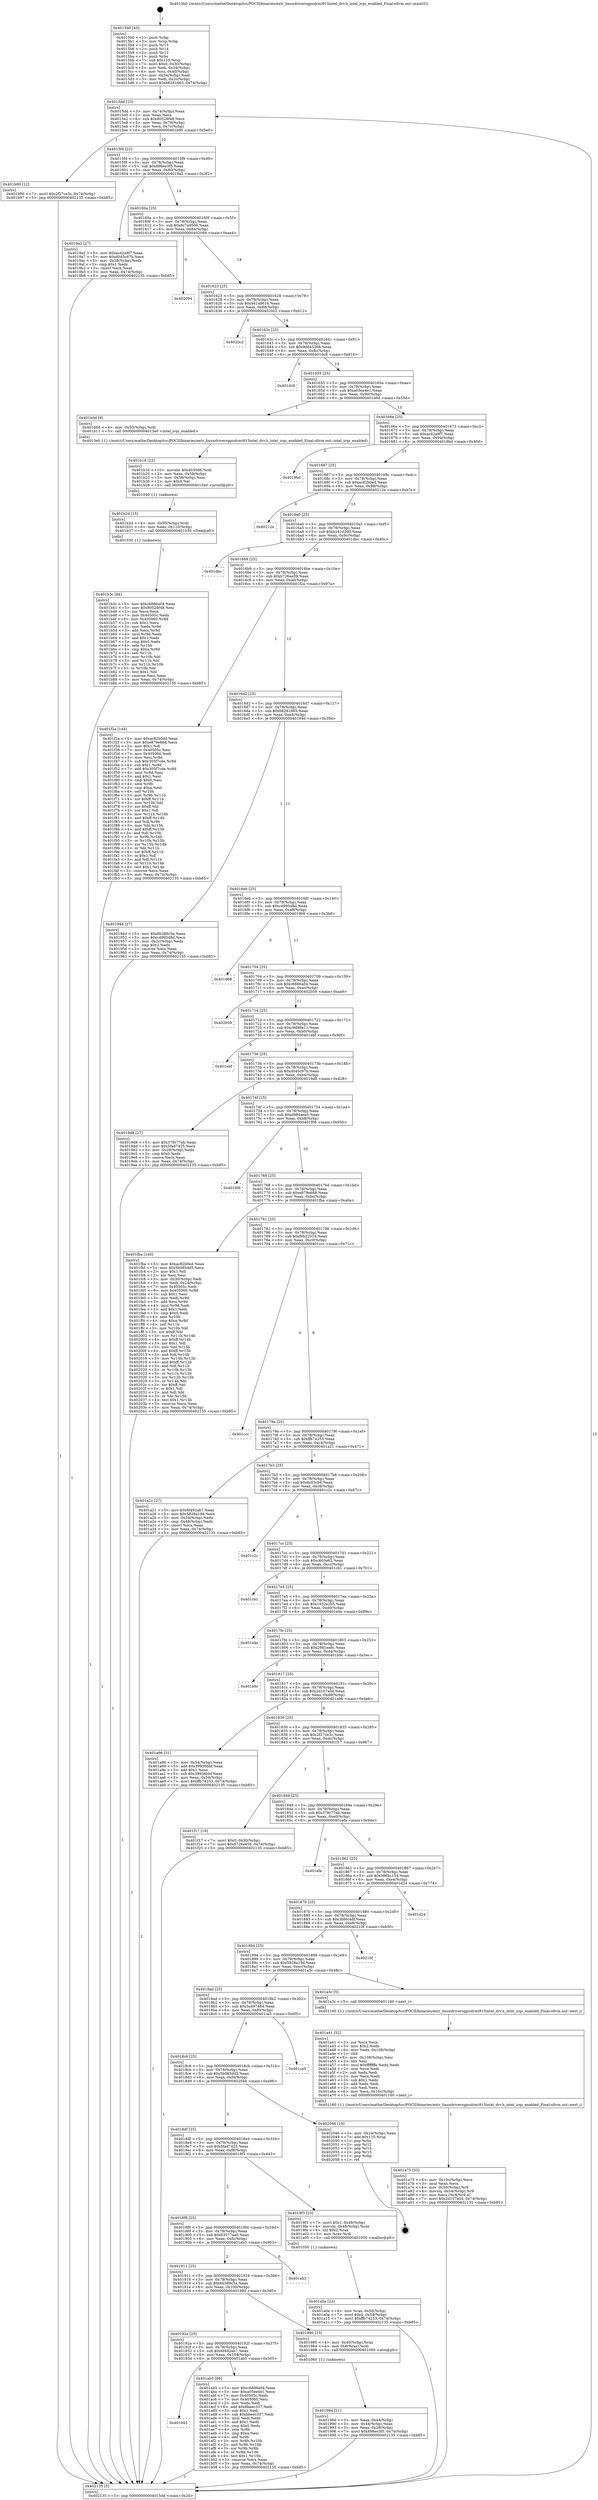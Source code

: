 digraph "0x4015b0" {
  label = "0x4015b0 (/mnt/c/Users/mathe/Desktop/tcc/POCII/binaries/extr_linuxdriversgpudrmi915intel_drv.h_intel_irqs_enabled_Final-ollvm.out::main(0))"
  labelloc = "t"
  node[shape=record]

  Entry [label="",width=0.3,height=0.3,shape=circle,fillcolor=black,style=filled]
  "0x4015dd" [label="{
     0x4015dd [23]\l
     | [instrs]\l
     &nbsp;&nbsp;0x4015dd \<+3\>: mov -0x74(%rbp),%eax\l
     &nbsp;&nbsp;0x4015e0 \<+2\>: mov %eax,%ecx\l
     &nbsp;&nbsp;0x4015e2 \<+6\>: sub $0x80528f48,%ecx\l
     &nbsp;&nbsp;0x4015e8 \<+3\>: mov %eax,-0x78(%rbp)\l
     &nbsp;&nbsp;0x4015eb \<+3\>: mov %ecx,-0x7c(%rbp)\l
     &nbsp;&nbsp;0x4015ee \<+6\>: je 0000000000401b90 \<main+0x5e0\>\l
  }"]
  "0x401b90" [label="{
     0x401b90 [12]\l
     | [instrs]\l
     &nbsp;&nbsp;0x401b90 \<+7\>: movl $0x2f27ce3c,-0x74(%rbp)\l
     &nbsp;&nbsp;0x401b97 \<+5\>: jmp 0000000000402135 \<main+0xb85\>\l
  }"]
  "0x4015f4" [label="{
     0x4015f4 [22]\l
     | [instrs]\l
     &nbsp;&nbsp;0x4015f4 \<+5\>: jmp 00000000004015f9 \<main+0x49\>\l
     &nbsp;&nbsp;0x4015f9 \<+3\>: mov -0x78(%rbp),%eax\l
     &nbsp;&nbsp;0x4015fc \<+5\>: sub $0x898ee3f5,%eax\l
     &nbsp;&nbsp;0x401601 \<+3\>: mov %eax,-0x80(%rbp)\l
     &nbsp;&nbsp;0x401604 \<+6\>: je 00000000004019a2 \<main+0x3f2\>\l
  }"]
  Exit [label="",width=0.3,height=0.3,shape=circle,fillcolor=black,style=filled,peripheries=2]
  "0x4019a2" [label="{
     0x4019a2 [27]\l
     | [instrs]\l
     &nbsp;&nbsp;0x4019a2 \<+5\>: mov $0xac42a9f7,%eax\l
     &nbsp;&nbsp;0x4019a7 \<+5\>: mov $0xd045c97b,%ecx\l
     &nbsp;&nbsp;0x4019ac \<+3\>: mov -0x28(%rbp),%edx\l
     &nbsp;&nbsp;0x4019af \<+3\>: cmp $0x1,%edx\l
     &nbsp;&nbsp;0x4019b2 \<+3\>: cmovl %ecx,%eax\l
     &nbsp;&nbsp;0x4019b5 \<+3\>: mov %eax,-0x74(%rbp)\l
     &nbsp;&nbsp;0x4019b8 \<+5\>: jmp 0000000000402135 \<main+0xb85\>\l
  }"]
  "0x40160a" [label="{
     0x40160a [25]\l
     | [instrs]\l
     &nbsp;&nbsp;0x40160a \<+5\>: jmp 000000000040160f \<main+0x5f\>\l
     &nbsp;&nbsp;0x40160f \<+3\>: mov -0x78(%rbp),%eax\l
     &nbsp;&nbsp;0x401612 \<+5\>: sub $0x8c7a9506,%eax\l
     &nbsp;&nbsp;0x401617 \<+6\>: mov %eax,-0x84(%rbp)\l
     &nbsp;&nbsp;0x40161d \<+6\>: je 0000000000402094 \<main+0xae4\>\l
  }"]
  "0x401b3c" [label="{
     0x401b3c [84]\l
     | [instrs]\l
     &nbsp;&nbsp;0x401b3c \<+5\>: mov $0xc6886a04,%eax\l
     &nbsp;&nbsp;0x401b41 \<+5\>: mov $0x80528f48,%esi\l
     &nbsp;&nbsp;0x401b46 \<+2\>: xor %ecx,%ecx\l
     &nbsp;&nbsp;0x401b48 \<+7\>: mov 0x40505c,%edx\l
     &nbsp;&nbsp;0x401b4f \<+8\>: mov 0x405060,%r8d\l
     &nbsp;&nbsp;0x401b57 \<+3\>: sub $0x1,%ecx\l
     &nbsp;&nbsp;0x401b5a \<+3\>: mov %edx,%r9d\l
     &nbsp;&nbsp;0x401b5d \<+3\>: add %ecx,%r9d\l
     &nbsp;&nbsp;0x401b60 \<+4\>: imul %r9d,%edx\l
     &nbsp;&nbsp;0x401b64 \<+3\>: and $0x1,%edx\l
     &nbsp;&nbsp;0x401b67 \<+3\>: cmp $0x0,%edx\l
     &nbsp;&nbsp;0x401b6a \<+4\>: sete %r10b\l
     &nbsp;&nbsp;0x401b6e \<+4\>: cmp $0xa,%r8d\l
     &nbsp;&nbsp;0x401b72 \<+4\>: setl %r11b\l
     &nbsp;&nbsp;0x401b76 \<+3\>: mov %r10b,%bl\l
     &nbsp;&nbsp;0x401b79 \<+3\>: and %r11b,%bl\l
     &nbsp;&nbsp;0x401b7c \<+3\>: xor %r11b,%r10b\l
     &nbsp;&nbsp;0x401b7f \<+3\>: or %r10b,%bl\l
     &nbsp;&nbsp;0x401b82 \<+3\>: test $0x1,%bl\l
     &nbsp;&nbsp;0x401b85 \<+3\>: cmovne %esi,%eax\l
     &nbsp;&nbsp;0x401b88 \<+3\>: mov %eax,-0x74(%rbp)\l
     &nbsp;&nbsp;0x401b8b \<+5\>: jmp 0000000000402135 \<main+0xb85\>\l
  }"]
  "0x402094" [label="{
     0x402094\l
  }", style=dashed]
  "0x401623" [label="{
     0x401623 [25]\l
     | [instrs]\l
     &nbsp;&nbsp;0x401623 \<+5\>: jmp 0000000000401628 \<main+0x78\>\l
     &nbsp;&nbsp;0x401628 \<+3\>: mov -0x78(%rbp),%eax\l
     &nbsp;&nbsp;0x40162b \<+5\>: sub $0x941a9616,%eax\l
     &nbsp;&nbsp;0x401630 \<+6\>: mov %eax,-0x88(%rbp)\l
     &nbsp;&nbsp;0x401636 \<+6\>: je 00000000004020c2 \<main+0xb12\>\l
  }"]
  "0x401b2d" [label="{
     0x401b2d [15]\l
     | [instrs]\l
     &nbsp;&nbsp;0x401b2d \<+4\>: mov -0x50(%rbp),%rdi\l
     &nbsp;&nbsp;0x401b31 \<+6\>: mov %eax,-0x110(%rbp)\l
     &nbsp;&nbsp;0x401b37 \<+5\>: call 0000000000401030 \<free@plt\>\l
     | [calls]\l
     &nbsp;&nbsp;0x401030 \{1\} (unknown)\l
  }"]
  "0x4020c2" [label="{
     0x4020c2\l
  }", style=dashed]
  "0x40163c" [label="{
     0x40163c [25]\l
     | [instrs]\l
     &nbsp;&nbsp;0x40163c \<+5\>: jmp 0000000000401641 \<main+0x91\>\l
     &nbsp;&nbsp;0x401641 \<+3\>: mov -0x78(%rbp),%eax\l
     &nbsp;&nbsp;0x401644 \<+5\>: sub $0x9dd45368,%eax\l
     &nbsp;&nbsp;0x401649 \<+6\>: mov %eax,-0x8c(%rbp)\l
     &nbsp;&nbsp;0x40164f \<+6\>: je 0000000000401dc8 \<main+0x818\>\l
  }"]
  "0x401b16" [label="{
     0x401b16 [23]\l
     | [instrs]\l
     &nbsp;&nbsp;0x401b16 \<+10\>: movabs $0x4030d6,%rdi\l
     &nbsp;&nbsp;0x401b20 \<+3\>: mov %eax,-0x58(%rbp)\l
     &nbsp;&nbsp;0x401b23 \<+3\>: mov -0x58(%rbp),%esi\l
     &nbsp;&nbsp;0x401b26 \<+2\>: mov $0x0,%al\l
     &nbsp;&nbsp;0x401b28 \<+5\>: call 0000000000401040 \<printf@plt\>\l
     | [calls]\l
     &nbsp;&nbsp;0x401040 \{1\} (unknown)\l
  }"]
  "0x401dc8" [label="{
     0x401dc8\l
  }", style=dashed]
  "0x401655" [label="{
     0x401655 [25]\l
     | [instrs]\l
     &nbsp;&nbsp;0x401655 \<+5\>: jmp 000000000040165a \<main+0xaa\>\l
     &nbsp;&nbsp;0x40165a \<+3\>: mov -0x78(%rbp),%eax\l
     &nbsp;&nbsp;0x40165d \<+5\>: sub $0xa05ee4e1,%eax\l
     &nbsp;&nbsp;0x401662 \<+6\>: mov %eax,-0x90(%rbp)\l
     &nbsp;&nbsp;0x401668 \<+6\>: je 0000000000401b0d \<main+0x55d\>\l
  }"]
  "0x401943" [label="{
     0x401943\l
  }", style=dashed]
  "0x401b0d" [label="{
     0x401b0d [9]\l
     | [instrs]\l
     &nbsp;&nbsp;0x401b0d \<+4\>: mov -0x50(%rbp),%rdi\l
     &nbsp;&nbsp;0x401b11 \<+5\>: call 00000000004013e0 \<intel_irqs_enabled\>\l
     | [calls]\l
     &nbsp;&nbsp;0x4013e0 \{1\} (/mnt/c/Users/mathe/Desktop/tcc/POCII/binaries/extr_linuxdriversgpudrmi915intel_drv.h_intel_irqs_enabled_Final-ollvm.out::intel_irqs_enabled)\l
  }"]
  "0x40166e" [label="{
     0x40166e [25]\l
     | [instrs]\l
     &nbsp;&nbsp;0x40166e \<+5\>: jmp 0000000000401673 \<main+0xc3\>\l
     &nbsp;&nbsp;0x401673 \<+3\>: mov -0x78(%rbp),%eax\l
     &nbsp;&nbsp;0x401676 \<+5\>: sub $0xac42a9f7,%eax\l
     &nbsp;&nbsp;0x40167b \<+6\>: mov %eax,-0x94(%rbp)\l
     &nbsp;&nbsp;0x401681 \<+6\>: je 00000000004019bd \<main+0x40d\>\l
  }"]
  "0x401ab5" [label="{
     0x401ab5 [88]\l
     | [instrs]\l
     &nbsp;&nbsp;0x401ab5 \<+5\>: mov $0xc6886a04,%eax\l
     &nbsp;&nbsp;0x401aba \<+5\>: mov $0xa05ee4e1,%ecx\l
     &nbsp;&nbsp;0x401abf \<+7\>: mov 0x40505c,%edx\l
     &nbsp;&nbsp;0x401ac6 \<+7\>: mov 0x405060,%esi\l
     &nbsp;&nbsp;0x401acd \<+2\>: mov %edx,%edi\l
     &nbsp;&nbsp;0x401acf \<+6\>: add $0xbbeec337,%edi\l
     &nbsp;&nbsp;0x401ad5 \<+3\>: sub $0x1,%edi\l
     &nbsp;&nbsp;0x401ad8 \<+6\>: sub $0xbbeec337,%edi\l
     &nbsp;&nbsp;0x401ade \<+3\>: imul %edi,%edx\l
     &nbsp;&nbsp;0x401ae1 \<+3\>: and $0x1,%edx\l
     &nbsp;&nbsp;0x401ae4 \<+3\>: cmp $0x0,%edx\l
     &nbsp;&nbsp;0x401ae7 \<+4\>: sete %r8b\l
     &nbsp;&nbsp;0x401aeb \<+3\>: cmp $0xa,%esi\l
     &nbsp;&nbsp;0x401aee \<+4\>: setl %r9b\l
     &nbsp;&nbsp;0x401af2 \<+3\>: mov %r8b,%r10b\l
     &nbsp;&nbsp;0x401af5 \<+3\>: and %r9b,%r10b\l
     &nbsp;&nbsp;0x401af8 \<+3\>: xor %r9b,%r8b\l
     &nbsp;&nbsp;0x401afb \<+3\>: or %r8b,%r10b\l
     &nbsp;&nbsp;0x401afe \<+4\>: test $0x1,%r10b\l
     &nbsp;&nbsp;0x401b02 \<+3\>: cmovne %ecx,%eax\l
     &nbsp;&nbsp;0x401b05 \<+3\>: mov %eax,-0x74(%rbp)\l
     &nbsp;&nbsp;0x401b08 \<+5\>: jmp 0000000000402135 \<main+0xb85\>\l
  }"]
  "0x4019bd" [label="{
     0x4019bd\l
  }", style=dashed]
  "0x401687" [label="{
     0x401687 [25]\l
     | [instrs]\l
     &nbsp;&nbsp;0x401687 \<+5\>: jmp 000000000040168c \<main+0xdc\>\l
     &nbsp;&nbsp;0x40168c \<+3\>: mov -0x78(%rbp),%eax\l
     &nbsp;&nbsp;0x40168f \<+5\>: sub $0xac82b0ed,%eax\l
     &nbsp;&nbsp;0x401694 \<+6\>: mov %eax,-0x98(%rbp)\l
     &nbsp;&nbsp;0x40169a \<+6\>: je 000000000040212e \<main+0xb7e\>\l
  }"]
  "0x401a75" [label="{
     0x401a75 [33]\l
     | [instrs]\l
     &nbsp;&nbsp;0x401a75 \<+6\>: mov -0x10c(%rbp),%ecx\l
     &nbsp;&nbsp;0x401a7b \<+3\>: imul %eax,%ecx\l
     &nbsp;&nbsp;0x401a7e \<+4\>: mov -0x50(%rbp),%r8\l
     &nbsp;&nbsp;0x401a82 \<+4\>: movslq -0x54(%rbp),%r9\l
     &nbsp;&nbsp;0x401a86 \<+4\>: mov %ecx,(%r8,%r9,4)\l
     &nbsp;&nbsp;0x401a8a \<+7\>: movl $0x2d107a04,-0x74(%rbp)\l
     &nbsp;&nbsp;0x401a91 \<+5\>: jmp 0000000000402135 \<main+0xb85\>\l
  }"]
  "0x40212e" [label="{
     0x40212e\l
  }", style=dashed]
  "0x4016a0" [label="{
     0x4016a0 [25]\l
     | [instrs]\l
     &nbsp;&nbsp;0x4016a0 \<+5\>: jmp 00000000004016a5 \<main+0xf5\>\l
     &nbsp;&nbsp;0x4016a5 \<+3\>: mov -0x78(%rbp),%eax\l
     &nbsp;&nbsp;0x4016a8 \<+5\>: sub $0xb14102d0,%eax\l
     &nbsp;&nbsp;0x4016ad \<+6\>: mov %eax,-0x9c(%rbp)\l
     &nbsp;&nbsp;0x4016b3 \<+6\>: je 0000000000401dbc \<main+0x80c\>\l
  }"]
  "0x401a41" [label="{
     0x401a41 [52]\l
     | [instrs]\l
     &nbsp;&nbsp;0x401a41 \<+2\>: xor %ecx,%ecx\l
     &nbsp;&nbsp;0x401a43 \<+5\>: mov $0x2,%edx\l
     &nbsp;&nbsp;0x401a48 \<+6\>: mov %edx,-0x108(%rbp)\l
     &nbsp;&nbsp;0x401a4e \<+1\>: cltd\l
     &nbsp;&nbsp;0x401a4f \<+6\>: mov -0x108(%rbp),%esi\l
     &nbsp;&nbsp;0x401a55 \<+2\>: idiv %esi\l
     &nbsp;&nbsp;0x401a57 \<+6\>: imul $0xfffffffe,%edx,%edx\l
     &nbsp;&nbsp;0x401a5d \<+2\>: mov %ecx,%edi\l
     &nbsp;&nbsp;0x401a5f \<+2\>: sub %edx,%edi\l
     &nbsp;&nbsp;0x401a61 \<+2\>: mov %ecx,%edx\l
     &nbsp;&nbsp;0x401a63 \<+3\>: sub $0x1,%edx\l
     &nbsp;&nbsp;0x401a66 \<+2\>: add %edx,%edi\l
     &nbsp;&nbsp;0x401a68 \<+2\>: sub %edi,%ecx\l
     &nbsp;&nbsp;0x401a6a \<+6\>: mov %ecx,-0x10c(%rbp)\l
     &nbsp;&nbsp;0x401a70 \<+5\>: call 0000000000401160 \<next_i\>\l
     | [calls]\l
     &nbsp;&nbsp;0x401160 \{1\} (/mnt/c/Users/mathe/Desktop/tcc/POCII/binaries/extr_linuxdriversgpudrmi915intel_drv.h_intel_irqs_enabled_Final-ollvm.out::next_i)\l
  }"]
  "0x401dbc" [label="{
     0x401dbc\l
  }", style=dashed]
  "0x4016b9" [label="{
     0x4016b9 [25]\l
     | [instrs]\l
     &nbsp;&nbsp;0x4016b9 \<+5\>: jmp 00000000004016be \<main+0x10e\>\l
     &nbsp;&nbsp;0x4016be \<+3\>: mov -0x78(%rbp),%eax\l
     &nbsp;&nbsp;0x4016c1 \<+5\>: sub $0xb726ee59,%eax\l
     &nbsp;&nbsp;0x4016c6 \<+6\>: mov %eax,-0xa0(%rbp)\l
     &nbsp;&nbsp;0x4016cc \<+6\>: je 0000000000401f2a \<main+0x97a\>\l
  }"]
  "0x401a0a" [label="{
     0x401a0a [23]\l
     | [instrs]\l
     &nbsp;&nbsp;0x401a0a \<+4\>: mov %rax,-0x50(%rbp)\l
     &nbsp;&nbsp;0x401a0e \<+7\>: movl $0x0,-0x54(%rbp)\l
     &nbsp;&nbsp;0x401a15 \<+7\>: movl $0xffb74253,-0x74(%rbp)\l
     &nbsp;&nbsp;0x401a1c \<+5\>: jmp 0000000000402135 \<main+0xb85\>\l
  }"]
  "0x401f2a" [label="{
     0x401f2a [144]\l
     | [instrs]\l
     &nbsp;&nbsp;0x401f2a \<+5\>: mov $0xac82b0ed,%eax\l
     &nbsp;&nbsp;0x401f2f \<+5\>: mov $0xe879e668,%ecx\l
     &nbsp;&nbsp;0x401f34 \<+2\>: mov $0x1,%dl\l
     &nbsp;&nbsp;0x401f36 \<+7\>: mov 0x40505c,%esi\l
     &nbsp;&nbsp;0x401f3d \<+7\>: mov 0x405060,%edi\l
     &nbsp;&nbsp;0x401f44 \<+3\>: mov %esi,%r8d\l
     &nbsp;&nbsp;0x401f47 \<+7\>: sub $0x305f7cde,%r8d\l
     &nbsp;&nbsp;0x401f4e \<+4\>: sub $0x1,%r8d\l
     &nbsp;&nbsp;0x401f52 \<+7\>: add $0x305f7cde,%r8d\l
     &nbsp;&nbsp;0x401f59 \<+4\>: imul %r8d,%esi\l
     &nbsp;&nbsp;0x401f5d \<+3\>: and $0x1,%esi\l
     &nbsp;&nbsp;0x401f60 \<+3\>: cmp $0x0,%esi\l
     &nbsp;&nbsp;0x401f63 \<+4\>: sete %r9b\l
     &nbsp;&nbsp;0x401f67 \<+3\>: cmp $0xa,%edi\l
     &nbsp;&nbsp;0x401f6a \<+4\>: setl %r10b\l
     &nbsp;&nbsp;0x401f6e \<+3\>: mov %r9b,%r11b\l
     &nbsp;&nbsp;0x401f71 \<+4\>: xor $0xff,%r11b\l
     &nbsp;&nbsp;0x401f75 \<+3\>: mov %r10b,%bl\l
     &nbsp;&nbsp;0x401f78 \<+3\>: xor $0xff,%bl\l
     &nbsp;&nbsp;0x401f7b \<+3\>: xor $0x1,%dl\l
     &nbsp;&nbsp;0x401f7e \<+3\>: mov %r11b,%r14b\l
     &nbsp;&nbsp;0x401f81 \<+4\>: and $0xff,%r14b\l
     &nbsp;&nbsp;0x401f85 \<+3\>: and %dl,%r9b\l
     &nbsp;&nbsp;0x401f88 \<+3\>: mov %bl,%r15b\l
     &nbsp;&nbsp;0x401f8b \<+4\>: and $0xff,%r15b\l
     &nbsp;&nbsp;0x401f8f \<+3\>: and %dl,%r10b\l
     &nbsp;&nbsp;0x401f92 \<+3\>: or %r9b,%r14b\l
     &nbsp;&nbsp;0x401f95 \<+3\>: or %r10b,%r15b\l
     &nbsp;&nbsp;0x401f98 \<+3\>: xor %r15b,%r14b\l
     &nbsp;&nbsp;0x401f9b \<+3\>: or %bl,%r11b\l
     &nbsp;&nbsp;0x401f9e \<+4\>: xor $0xff,%r11b\l
     &nbsp;&nbsp;0x401fa2 \<+3\>: or $0x1,%dl\l
     &nbsp;&nbsp;0x401fa5 \<+3\>: and %dl,%r11b\l
     &nbsp;&nbsp;0x401fa8 \<+3\>: or %r11b,%r14b\l
     &nbsp;&nbsp;0x401fab \<+4\>: test $0x1,%r14b\l
     &nbsp;&nbsp;0x401faf \<+3\>: cmovne %ecx,%eax\l
     &nbsp;&nbsp;0x401fb2 \<+3\>: mov %eax,-0x74(%rbp)\l
     &nbsp;&nbsp;0x401fb5 \<+5\>: jmp 0000000000402135 \<main+0xb85\>\l
  }"]
  "0x4016d2" [label="{
     0x4016d2 [25]\l
     | [instrs]\l
     &nbsp;&nbsp;0x4016d2 \<+5\>: jmp 00000000004016d7 \<main+0x127\>\l
     &nbsp;&nbsp;0x4016d7 \<+3\>: mov -0x78(%rbp),%eax\l
     &nbsp;&nbsp;0x4016da \<+5\>: sub $0xb8281665,%eax\l
     &nbsp;&nbsp;0x4016df \<+6\>: mov %eax,-0xa4(%rbp)\l
     &nbsp;&nbsp;0x4016e5 \<+6\>: je 000000000040194d \<main+0x39d\>\l
  }"]
  "0x40198d" [label="{
     0x40198d [21]\l
     | [instrs]\l
     &nbsp;&nbsp;0x40198d \<+3\>: mov %eax,-0x44(%rbp)\l
     &nbsp;&nbsp;0x401990 \<+3\>: mov -0x44(%rbp),%eax\l
     &nbsp;&nbsp;0x401993 \<+3\>: mov %eax,-0x28(%rbp)\l
     &nbsp;&nbsp;0x401996 \<+7\>: movl $0x898ee3f5,-0x74(%rbp)\l
     &nbsp;&nbsp;0x40199d \<+5\>: jmp 0000000000402135 \<main+0xb85\>\l
  }"]
  "0x40194d" [label="{
     0x40194d [27]\l
     | [instrs]\l
     &nbsp;&nbsp;0x40194d \<+5\>: mov $0x6b389c5a,%eax\l
     &nbsp;&nbsp;0x401952 \<+5\>: mov $0xc4995d8d,%ecx\l
     &nbsp;&nbsp;0x401957 \<+3\>: mov -0x2c(%rbp),%edx\l
     &nbsp;&nbsp;0x40195a \<+3\>: cmp $0x2,%edx\l
     &nbsp;&nbsp;0x40195d \<+3\>: cmovne %ecx,%eax\l
     &nbsp;&nbsp;0x401960 \<+3\>: mov %eax,-0x74(%rbp)\l
     &nbsp;&nbsp;0x401963 \<+5\>: jmp 0000000000402135 \<main+0xb85\>\l
  }"]
  "0x4016eb" [label="{
     0x4016eb [25]\l
     | [instrs]\l
     &nbsp;&nbsp;0x4016eb \<+5\>: jmp 00000000004016f0 \<main+0x140\>\l
     &nbsp;&nbsp;0x4016f0 \<+3\>: mov -0x78(%rbp),%eax\l
     &nbsp;&nbsp;0x4016f3 \<+5\>: sub $0xc4995d8d,%eax\l
     &nbsp;&nbsp;0x4016f8 \<+6\>: mov %eax,-0xa8(%rbp)\l
     &nbsp;&nbsp;0x4016fe \<+6\>: je 0000000000401968 \<main+0x3b8\>\l
  }"]
  "0x402135" [label="{
     0x402135 [5]\l
     | [instrs]\l
     &nbsp;&nbsp;0x402135 \<+5\>: jmp 00000000004015dd \<main+0x2d\>\l
  }"]
  "0x4015b0" [label="{
     0x4015b0 [45]\l
     | [instrs]\l
     &nbsp;&nbsp;0x4015b0 \<+1\>: push %rbp\l
     &nbsp;&nbsp;0x4015b1 \<+3\>: mov %rsp,%rbp\l
     &nbsp;&nbsp;0x4015b4 \<+2\>: push %r15\l
     &nbsp;&nbsp;0x4015b6 \<+2\>: push %r14\l
     &nbsp;&nbsp;0x4015b8 \<+2\>: push %r12\l
     &nbsp;&nbsp;0x4015ba \<+1\>: push %rbx\l
     &nbsp;&nbsp;0x4015bb \<+7\>: sub $0x110,%rsp\l
     &nbsp;&nbsp;0x4015c2 \<+7\>: movl $0x0,-0x30(%rbp)\l
     &nbsp;&nbsp;0x4015c9 \<+3\>: mov %edi,-0x34(%rbp)\l
     &nbsp;&nbsp;0x4015cc \<+4\>: mov %rsi,-0x40(%rbp)\l
     &nbsp;&nbsp;0x4015d0 \<+3\>: mov -0x34(%rbp),%edi\l
     &nbsp;&nbsp;0x4015d3 \<+3\>: mov %edi,-0x2c(%rbp)\l
     &nbsp;&nbsp;0x4015d6 \<+7\>: movl $0xb8281665,-0x74(%rbp)\l
  }"]
  "0x40192a" [label="{
     0x40192a [25]\l
     | [instrs]\l
     &nbsp;&nbsp;0x40192a \<+5\>: jmp 000000000040192f \<main+0x37f\>\l
     &nbsp;&nbsp;0x40192f \<+3\>: mov -0x78(%rbp),%eax\l
     &nbsp;&nbsp;0x401932 \<+5\>: sub $0x6f492ab7,%eax\l
     &nbsp;&nbsp;0x401937 \<+6\>: mov %eax,-0x104(%rbp)\l
     &nbsp;&nbsp;0x40193d \<+6\>: je 0000000000401ab5 \<main+0x505\>\l
  }"]
  "0x401968" [label="{
     0x401968\l
  }", style=dashed]
  "0x401704" [label="{
     0x401704 [25]\l
     | [instrs]\l
     &nbsp;&nbsp;0x401704 \<+5\>: jmp 0000000000401709 \<main+0x159\>\l
     &nbsp;&nbsp;0x401709 \<+3\>: mov -0x78(%rbp),%eax\l
     &nbsp;&nbsp;0x40170c \<+5\>: sub $0xc6886a04,%eax\l
     &nbsp;&nbsp;0x401711 \<+6\>: mov %eax,-0xac(%rbp)\l
     &nbsp;&nbsp;0x401717 \<+6\>: je 0000000000402059 \<main+0xaa9\>\l
  }"]
  "0x401980" [label="{
     0x401980 [13]\l
     | [instrs]\l
     &nbsp;&nbsp;0x401980 \<+4\>: mov -0x40(%rbp),%rax\l
     &nbsp;&nbsp;0x401984 \<+4\>: mov 0x8(%rax),%rdi\l
     &nbsp;&nbsp;0x401988 \<+5\>: call 0000000000401060 \<atoi@plt\>\l
     | [calls]\l
     &nbsp;&nbsp;0x401060 \{1\} (unknown)\l
  }"]
  "0x402059" [label="{
     0x402059\l
  }", style=dashed]
  "0x40171d" [label="{
     0x40171d [25]\l
     | [instrs]\l
     &nbsp;&nbsp;0x40171d \<+5\>: jmp 0000000000401722 \<main+0x172\>\l
     &nbsp;&nbsp;0x401722 \<+3\>: mov -0x78(%rbp),%eax\l
     &nbsp;&nbsp;0x401725 \<+5\>: sub $0xc9d98e11,%eax\l
     &nbsp;&nbsp;0x40172a \<+6\>: mov %eax,-0xb0(%rbp)\l
     &nbsp;&nbsp;0x401730 \<+6\>: je 0000000000401ebf \<main+0x90f\>\l
  }"]
  "0x401911" [label="{
     0x401911 [25]\l
     | [instrs]\l
     &nbsp;&nbsp;0x401911 \<+5\>: jmp 0000000000401916 \<main+0x366\>\l
     &nbsp;&nbsp;0x401916 \<+3\>: mov -0x78(%rbp),%eax\l
     &nbsp;&nbsp;0x401919 \<+5\>: sub $0x6b389c5a,%eax\l
     &nbsp;&nbsp;0x40191e \<+6\>: mov %eax,-0x100(%rbp)\l
     &nbsp;&nbsp;0x401924 \<+6\>: je 0000000000401980 \<main+0x3d0\>\l
  }"]
  "0x401ebf" [label="{
     0x401ebf\l
  }", style=dashed]
  "0x401736" [label="{
     0x401736 [25]\l
     | [instrs]\l
     &nbsp;&nbsp;0x401736 \<+5\>: jmp 000000000040173b \<main+0x18b\>\l
     &nbsp;&nbsp;0x40173b \<+3\>: mov -0x78(%rbp),%eax\l
     &nbsp;&nbsp;0x40173e \<+5\>: sub $0xd045c97b,%eax\l
     &nbsp;&nbsp;0x401743 \<+6\>: mov %eax,-0xb4(%rbp)\l
     &nbsp;&nbsp;0x401749 \<+6\>: je 00000000004019d8 \<main+0x428\>\l
  }"]
  "0x401eb3" [label="{
     0x401eb3\l
  }", style=dashed]
  "0x4019d8" [label="{
     0x4019d8 [27]\l
     | [instrs]\l
     &nbsp;&nbsp;0x4019d8 \<+5\>: mov $0x378c77eb,%eax\l
     &nbsp;&nbsp;0x4019dd \<+5\>: mov $0x5fad7425,%ecx\l
     &nbsp;&nbsp;0x4019e2 \<+3\>: mov -0x28(%rbp),%edx\l
     &nbsp;&nbsp;0x4019e5 \<+3\>: cmp $0x0,%edx\l
     &nbsp;&nbsp;0x4019e8 \<+3\>: cmove %ecx,%eax\l
     &nbsp;&nbsp;0x4019eb \<+3\>: mov %eax,-0x74(%rbp)\l
     &nbsp;&nbsp;0x4019ee \<+5\>: jmp 0000000000402135 \<main+0xb85\>\l
  }"]
  "0x40174f" [label="{
     0x40174f [25]\l
     | [instrs]\l
     &nbsp;&nbsp;0x40174f \<+5\>: jmp 0000000000401754 \<main+0x1a4\>\l
     &nbsp;&nbsp;0x401754 \<+3\>: mov -0x78(%rbp),%eax\l
     &nbsp;&nbsp;0x401757 \<+5\>: sub $0xd984aea5,%eax\l
     &nbsp;&nbsp;0x40175c \<+6\>: mov %eax,-0xb8(%rbp)\l
     &nbsp;&nbsp;0x401762 \<+6\>: je 0000000000401f06 \<main+0x956\>\l
  }"]
  "0x4018f8" [label="{
     0x4018f8 [25]\l
     | [instrs]\l
     &nbsp;&nbsp;0x4018f8 \<+5\>: jmp 00000000004018fd \<main+0x34d\>\l
     &nbsp;&nbsp;0x4018fd \<+3\>: mov -0x78(%rbp),%eax\l
     &nbsp;&nbsp;0x401900 \<+5\>: sub $0x63577aa0,%eax\l
     &nbsp;&nbsp;0x401905 \<+6\>: mov %eax,-0xfc(%rbp)\l
     &nbsp;&nbsp;0x40190b \<+6\>: je 0000000000401eb3 \<main+0x903\>\l
  }"]
  "0x401f06" [label="{
     0x401f06\l
  }", style=dashed]
  "0x401768" [label="{
     0x401768 [25]\l
     | [instrs]\l
     &nbsp;&nbsp;0x401768 \<+5\>: jmp 000000000040176d \<main+0x1bd\>\l
     &nbsp;&nbsp;0x40176d \<+3\>: mov -0x78(%rbp),%eax\l
     &nbsp;&nbsp;0x401770 \<+5\>: sub $0xe879e668,%eax\l
     &nbsp;&nbsp;0x401775 \<+6\>: mov %eax,-0xbc(%rbp)\l
     &nbsp;&nbsp;0x40177b \<+6\>: je 0000000000401fba \<main+0xa0a\>\l
  }"]
  "0x4019f3" [label="{
     0x4019f3 [23]\l
     | [instrs]\l
     &nbsp;&nbsp;0x4019f3 \<+7\>: movl $0x1,-0x48(%rbp)\l
     &nbsp;&nbsp;0x4019fa \<+4\>: movslq -0x48(%rbp),%rax\l
     &nbsp;&nbsp;0x4019fe \<+4\>: shl $0x2,%rax\l
     &nbsp;&nbsp;0x401a02 \<+3\>: mov %rax,%rdi\l
     &nbsp;&nbsp;0x401a05 \<+5\>: call 0000000000401050 \<malloc@plt\>\l
     | [calls]\l
     &nbsp;&nbsp;0x401050 \{1\} (unknown)\l
  }"]
  "0x401fba" [label="{
     0x401fba [140]\l
     | [instrs]\l
     &nbsp;&nbsp;0x401fba \<+5\>: mov $0xac82b0ed,%eax\l
     &nbsp;&nbsp;0x401fbf \<+5\>: mov $0x5b085dd5,%ecx\l
     &nbsp;&nbsp;0x401fc4 \<+2\>: mov $0x1,%dl\l
     &nbsp;&nbsp;0x401fc6 \<+2\>: xor %esi,%esi\l
     &nbsp;&nbsp;0x401fc8 \<+3\>: mov -0x30(%rbp),%edi\l
     &nbsp;&nbsp;0x401fcb \<+3\>: mov %edi,-0x24(%rbp)\l
     &nbsp;&nbsp;0x401fce \<+7\>: mov 0x40505c,%edi\l
     &nbsp;&nbsp;0x401fd5 \<+8\>: mov 0x405060,%r8d\l
     &nbsp;&nbsp;0x401fdd \<+3\>: sub $0x1,%esi\l
     &nbsp;&nbsp;0x401fe0 \<+3\>: mov %edi,%r9d\l
     &nbsp;&nbsp;0x401fe3 \<+3\>: add %esi,%r9d\l
     &nbsp;&nbsp;0x401fe6 \<+4\>: imul %r9d,%edi\l
     &nbsp;&nbsp;0x401fea \<+3\>: and $0x1,%edi\l
     &nbsp;&nbsp;0x401fed \<+3\>: cmp $0x0,%edi\l
     &nbsp;&nbsp;0x401ff0 \<+4\>: sete %r10b\l
     &nbsp;&nbsp;0x401ff4 \<+4\>: cmp $0xa,%r8d\l
     &nbsp;&nbsp;0x401ff8 \<+4\>: setl %r11b\l
     &nbsp;&nbsp;0x401ffc \<+3\>: mov %r10b,%bl\l
     &nbsp;&nbsp;0x401fff \<+3\>: xor $0xff,%bl\l
     &nbsp;&nbsp;0x402002 \<+3\>: mov %r11b,%r14b\l
     &nbsp;&nbsp;0x402005 \<+4\>: xor $0xff,%r14b\l
     &nbsp;&nbsp;0x402009 \<+3\>: xor $0x1,%dl\l
     &nbsp;&nbsp;0x40200c \<+3\>: mov %bl,%r15b\l
     &nbsp;&nbsp;0x40200f \<+4\>: and $0xff,%r15b\l
     &nbsp;&nbsp;0x402013 \<+3\>: and %dl,%r10b\l
     &nbsp;&nbsp;0x402016 \<+3\>: mov %r14b,%r12b\l
     &nbsp;&nbsp;0x402019 \<+4\>: and $0xff,%r12b\l
     &nbsp;&nbsp;0x40201d \<+3\>: and %dl,%r11b\l
     &nbsp;&nbsp;0x402020 \<+3\>: or %r10b,%r15b\l
     &nbsp;&nbsp;0x402023 \<+3\>: or %r11b,%r12b\l
     &nbsp;&nbsp;0x402026 \<+3\>: xor %r12b,%r15b\l
     &nbsp;&nbsp;0x402029 \<+3\>: or %r14b,%bl\l
     &nbsp;&nbsp;0x40202c \<+3\>: xor $0xff,%bl\l
     &nbsp;&nbsp;0x40202f \<+3\>: or $0x1,%dl\l
     &nbsp;&nbsp;0x402032 \<+2\>: and %dl,%bl\l
     &nbsp;&nbsp;0x402034 \<+3\>: or %bl,%r15b\l
     &nbsp;&nbsp;0x402037 \<+4\>: test $0x1,%r15b\l
     &nbsp;&nbsp;0x40203b \<+3\>: cmovne %ecx,%eax\l
     &nbsp;&nbsp;0x40203e \<+3\>: mov %eax,-0x74(%rbp)\l
     &nbsp;&nbsp;0x402041 \<+5\>: jmp 0000000000402135 \<main+0xb85\>\l
  }"]
  "0x401781" [label="{
     0x401781 [25]\l
     | [instrs]\l
     &nbsp;&nbsp;0x401781 \<+5\>: jmp 0000000000401786 \<main+0x1d6\>\l
     &nbsp;&nbsp;0x401786 \<+3\>: mov -0x78(%rbp),%eax\l
     &nbsp;&nbsp;0x401789 \<+5\>: sub $0xf9b2201d,%eax\l
     &nbsp;&nbsp;0x40178e \<+6\>: mov %eax,-0xc0(%rbp)\l
     &nbsp;&nbsp;0x401794 \<+6\>: je 0000000000401ccc \<main+0x71c\>\l
  }"]
  "0x4018df" [label="{
     0x4018df [25]\l
     | [instrs]\l
     &nbsp;&nbsp;0x4018df \<+5\>: jmp 00000000004018e4 \<main+0x334\>\l
     &nbsp;&nbsp;0x4018e4 \<+3\>: mov -0x78(%rbp),%eax\l
     &nbsp;&nbsp;0x4018e7 \<+5\>: sub $0x5fad7425,%eax\l
     &nbsp;&nbsp;0x4018ec \<+6\>: mov %eax,-0xf8(%rbp)\l
     &nbsp;&nbsp;0x4018f2 \<+6\>: je 00000000004019f3 \<main+0x443\>\l
  }"]
  "0x401ccc" [label="{
     0x401ccc\l
  }", style=dashed]
  "0x40179a" [label="{
     0x40179a [25]\l
     | [instrs]\l
     &nbsp;&nbsp;0x40179a \<+5\>: jmp 000000000040179f \<main+0x1ef\>\l
     &nbsp;&nbsp;0x40179f \<+3\>: mov -0x78(%rbp),%eax\l
     &nbsp;&nbsp;0x4017a2 \<+5\>: sub $0xffb74253,%eax\l
     &nbsp;&nbsp;0x4017a7 \<+6\>: mov %eax,-0xc4(%rbp)\l
     &nbsp;&nbsp;0x4017ad \<+6\>: je 0000000000401a21 \<main+0x471\>\l
  }"]
  "0x402046" [label="{
     0x402046 [19]\l
     | [instrs]\l
     &nbsp;&nbsp;0x402046 \<+3\>: mov -0x24(%rbp),%eax\l
     &nbsp;&nbsp;0x402049 \<+7\>: add $0x110,%rsp\l
     &nbsp;&nbsp;0x402050 \<+1\>: pop %rbx\l
     &nbsp;&nbsp;0x402051 \<+2\>: pop %r12\l
     &nbsp;&nbsp;0x402053 \<+2\>: pop %r14\l
     &nbsp;&nbsp;0x402055 \<+2\>: pop %r15\l
     &nbsp;&nbsp;0x402057 \<+1\>: pop %rbp\l
     &nbsp;&nbsp;0x402058 \<+1\>: ret\l
  }"]
  "0x401a21" [label="{
     0x401a21 [27]\l
     | [instrs]\l
     &nbsp;&nbsp;0x401a21 \<+5\>: mov $0x6f492ab7,%eax\l
     &nbsp;&nbsp;0x401a26 \<+5\>: mov $0x5828a19d,%ecx\l
     &nbsp;&nbsp;0x401a2b \<+3\>: mov -0x54(%rbp),%edx\l
     &nbsp;&nbsp;0x401a2e \<+3\>: cmp -0x48(%rbp),%edx\l
     &nbsp;&nbsp;0x401a31 \<+3\>: cmovl %ecx,%eax\l
     &nbsp;&nbsp;0x401a34 \<+3\>: mov %eax,-0x74(%rbp)\l
     &nbsp;&nbsp;0x401a37 \<+5\>: jmp 0000000000402135 \<main+0xb85\>\l
  }"]
  "0x4017b3" [label="{
     0x4017b3 [25]\l
     | [instrs]\l
     &nbsp;&nbsp;0x4017b3 \<+5\>: jmp 00000000004017b8 \<main+0x208\>\l
     &nbsp;&nbsp;0x4017b8 \<+3\>: mov -0x78(%rbp),%eax\l
     &nbsp;&nbsp;0x4017bb \<+5\>: sub $0x6c03cb6,%eax\l
     &nbsp;&nbsp;0x4017c0 \<+6\>: mov %eax,-0xc8(%rbp)\l
     &nbsp;&nbsp;0x4017c6 \<+6\>: je 0000000000401c2c \<main+0x67c\>\l
  }"]
  "0x4018c6" [label="{
     0x4018c6 [25]\l
     | [instrs]\l
     &nbsp;&nbsp;0x4018c6 \<+5\>: jmp 00000000004018cb \<main+0x31b\>\l
     &nbsp;&nbsp;0x4018cb \<+3\>: mov -0x78(%rbp),%eax\l
     &nbsp;&nbsp;0x4018ce \<+5\>: sub $0x5b085dd5,%eax\l
     &nbsp;&nbsp;0x4018d3 \<+6\>: mov %eax,-0xf4(%rbp)\l
     &nbsp;&nbsp;0x4018d9 \<+6\>: je 0000000000402046 \<main+0xa96\>\l
  }"]
  "0x401c2c" [label="{
     0x401c2c\l
  }", style=dashed]
  "0x4017cc" [label="{
     0x4017cc [25]\l
     | [instrs]\l
     &nbsp;&nbsp;0x4017cc \<+5\>: jmp 00000000004017d1 \<main+0x221\>\l
     &nbsp;&nbsp;0x4017d1 \<+3\>: mov -0x78(%rbp),%eax\l
     &nbsp;&nbsp;0x4017d4 \<+5\>: sub $0xc603e62,%eax\l
     &nbsp;&nbsp;0x4017d9 \<+6\>: mov %eax,-0xcc(%rbp)\l
     &nbsp;&nbsp;0x4017df \<+6\>: je 0000000000401cb1 \<main+0x701\>\l
  }"]
  "0x401ca5" [label="{
     0x401ca5\l
  }", style=dashed]
  "0x401cb1" [label="{
     0x401cb1\l
  }", style=dashed]
  "0x4017e5" [label="{
     0x4017e5 [25]\l
     | [instrs]\l
     &nbsp;&nbsp;0x4017e5 \<+5\>: jmp 00000000004017ea \<main+0x23a\>\l
     &nbsp;&nbsp;0x4017ea \<+3\>: mov -0x78(%rbp),%eax\l
     &nbsp;&nbsp;0x4017ed \<+5\>: sub $0x1932e2b5,%eax\l
     &nbsp;&nbsp;0x4017f2 \<+6\>: mov %eax,-0xd0(%rbp)\l
     &nbsp;&nbsp;0x4017f8 \<+6\>: je 0000000000401e4e \<main+0x89e\>\l
  }"]
  "0x4018ad" [label="{
     0x4018ad [25]\l
     | [instrs]\l
     &nbsp;&nbsp;0x4018ad \<+5\>: jmp 00000000004018b2 \<main+0x302\>\l
     &nbsp;&nbsp;0x4018b2 \<+3\>: mov -0x78(%rbp),%eax\l
     &nbsp;&nbsp;0x4018b5 \<+5\>: sub $0x5a497484,%eax\l
     &nbsp;&nbsp;0x4018ba \<+6\>: mov %eax,-0xf0(%rbp)\l
     &nbsp;&nbsp;0x4018c0 \<+6\>: je 0000000000401ca5 \<main+0x6f5\>\l
  }"]
  "0x401e4e" [label="{
     0x401e4e\l
  }", style=dashed]
  "0x4017fe" [label="{
     0x4017fe [25]\l
     | [instrs]\l
     &nbsp;&nbsp;0x4017fe \<+5\>: jmp 0000000000401803 \<main+0x253\>\l
     &nbsp;&nbsp;0x401803 \<+3\>: mov -0x78(%rbp),%eax\l
     &nbsp;&nbsp;0x401806 \<+5\>: sub $0x2981ea6c,%eax\l
     &nbsp;&nbsp;0x40180b \<+6\>: mov %eax,-0xd4(%rbp)\l
     &nbsp;&nbsp;0x401811 \<+6\>: je 0000000000401b9c \<main+0x5ec\>\l
  }"]
  "0x401a3c" [label="{
     0x401a3c [5]\l
     | [instrs]\l
     &nbsp;&nbsp;0x401a3c \<+5\>: call 0000000000401160 \<next_i\>\l
     | [calls]\l
     &nbsp;&nbsp;0x401160 \{1\} (/mnt/c/Users/mathe/Desktop/tcc/POCII/binaries/extr_linuxdriversgpudrmi915intel_drv.h_intel_irqs_enabled_Final-ollvm.out::next_i)\l
  }"]
  "0x401b9c" [label="{
     0x401b9c\l
  }", style=dashed]
  "0x401817" [label="{
     0x401817 [25]\l
     | [instrs]\l
     &nbsp;&nbsp;0x401817 \<+5\>: jmp 000000000040181c \<main+0x26c\>\l
     &nbsp;&nbsp;0x40181c \<+3\>: mov -0x78(%rbp),%eax\l
     &nbsp;&nbsp;0x40181f \<+5\>: sub $0x2d107a04,%eax\l
     &nbsp;&nbsp;0x401824 \<+6\>: mov %eax,-0xd8(%rbp)\l
     &nbsp;&nbsp;0x40182a \<+6\>: je 0000000000401a96 \<main+0x4e6\>\l
  }"]
  "0x401894" [label="{
     0x401894 [25]\l
     | [instrs]\l
     &nbsp;&nbsp;0x401894 \<+5\>: jmp 0000000000401899 \<main+0x2e9\>\l
     &nbsp;&nbsp;0x401899 \<+3\>: mov -0x78(%rbp),%eax\l
     &nbsp;&nbsp;0x40189c \<+5\>: sub $0x5828a19d,%eax\l
     &nbsp;&nbsp;0x4018a1 \<+6\>: mov %eax,-0xec(%rbp)\l
     &nbsp;&nbsp;0x4018a7 \<+6\>: je 0000000000401a3c \<main+0x48c\>\l
  }"]
  "0x401a96" [label="{
     0x401a96 [31]\l
     | [instrs]\l
     &nbsp;&nbsp;0x401a96 \<+3\>: mov -0x54(%rbp),%eax\l
     &nbsp;&nbsp;0x401a99 \<+5\>: add $0x39936bbf,%eax\l
     &nbsp;&nbsp;0x401a9e \<+3\>: add $0x1,%eax\l
     &nbsp;&nbsp;0x401aa1 \<+5\>: sub $0x39936bbf,%eax\l
     &nbsp;&nbsp;0x401aa6 \<+3\>: mov %eax,-0x54(%rbp)\l
     &nbsp;&nbsp;0x401aa9 \<+7\>: movl $0xffb74253,-0x74(%rbp)\l
     &nbsp;&nbsp;0x401ab0 \<+5\>: jmp 0000000000402135 \<main+0xb85\>\l
  }"]
  "0x401830" [label="{
     0x401830 [25]\l
     | [instrs]\l
     &nbsp;&nbsp;0x401830 \<+5\>: jmp 0000000000401835 \<main+0x285\>\l
     &nbsp;&nbsp;0x401835 \<+3\>: mov -0x78(%rbp),%eax\l
     &nbsp;&nbsp;0x401838 \<+5\>: sub $0x2f27ce3c,%eax\l
     &nbsp;&nbsp;0x40183d \<+6\>: mov %eax,-0xdc(%rbp)\l
     &nbsp;&nbsp;0x401843 \<+6\>: je 0000000000401f17 \<main+0x967\>\l
  }"]
  "0x40210f" [label="{
     0x40210f\l
  }", style=dashed]
  "0x401f17" [label="{
     0x401f17 [19]\l
     | [instrs]\l
     &nbsp;&nbsp;0x401f17 \<+7\>: movl $0x0,-0x30(%rbp)\l
     &nbsp;&nbsp;0x401f1e \<+7\>: movl $0xb726ee59,-0x74(%rbp)\l
     &nbsp;&nbsp;0x401f25 \<+5\>: jmp 0000000000402135 \<main+0xb85\>\l
  }"]
  "0x401849" [label="{
     0x401849 [25]\l
     | [instrs]\l
     &nbsp;&nbsp;0x401849 \<+5\>: jmp 000000000040184e \<main+0x29e\>\l
     &nbsp;&nbsp;0x40184e \<+3\>: mov -0x78(%rbp),%eax\l
     &nbsp;&nbsp;0x401851 \<+5\>: sub $0x378c77eb,%eax\l
     &nbsp;&nbsp;0x401856 \<+6\>: mov %eax,-0xe0(%rbp)\l
     &nbsp;&nbsp;0x40185c \<+6\>: je 0000000000401efa \<main+0x94a\>\l
  }"]
  "0x40187b" [label="{
     0x40187b [25]\l
     | [instrs]\l
     &nbsp;&nbsp;0x40187b \<+5\>: jmp 0000000000401880 \<main+0x2d0\>\l
     &nbsp;&nbsp;0x401880 \<+3\>: mov -0x78(%rbp),%eax\l
     &nbsp;&nbsp;0x401883 \<+5\>: sub $0x3bfdc4df,%eax\l
     &nbsp;&nbsp;0x401888 \<+6\>: mov %eax,-0xe8(%rbp)\l
     &nbsp;&nbsp;0x40188e \<+6\>: je 000000000040210f \<main+0xb5f\>\l
  }"]
  "0x401efa" [label="{
     0x401efa\l
  }", style=dashed]
  "0x401862" [label="{
     0x401862 [25]\l
     | [instrs]\l
     &nbsp;&nbsp;0x401862 \<+5\>: jmp 0000000000401867 \<main+0x2b7\>\l
     &nbsp;&nbsp;0x401867 \<+3\>: mov -0x78(%rbp),%eax\l
     &nbsp;&nbsp;0x40186a \<+5\>: sub $0x386bc154,%eax\l
     &nbsp;&nbsp;0x40186f \<+6\>: mov %eax,-0xe4(%rbp)\l
     &nbsp;&nbsp;0x401875 \<+6\>: je 0000000000401d24 \<main+0x774\>\l
  }"]
  "0x401d24" [label="{
     0x401d24\l
  }", style=dashed]
  Entry -> "0x4015b0" [label=" 1"]
  "0x4015dd" -> "0x401b90" [label=" 1"]
  "0x4015dd" -> "0x4015f4" [label=" 15"]
  "0x402046" -> Exit [label=" 1"]
  "0x4015f4" -> "0x4019a2" [label=" 1"]
  "0x4015f4" -> "0x40160a" [label=" 14"]
  "0x401fba" -> "0x402135" [label=" 1"]
  "0x40160a" -> "0x402094" [label=" 0"]
  "0x40160a" -> "0x401623" [label=" 14"]
  "0x401f2a" -> "0x402135" [label=" 1"]
  "0x401623" -> "0x4020c2" [label=" 0"]
  "0x401623" -> "0x40163c" [label=" 14"]
  "0x401f17" -> "0x402135" [label=" 1"]
  "0x40163c" -> "0x401dc8" [label=" 0"]
  "0x40163c" -> "0x401655" [label=" 14"]
  "0x401b90" -> "0x402135" [label=" 1"]
  "0x401655" -> "0x401b0d" [label=" 1"]
  "0x401655" -> "0x40166e" [label=" 13"]
  "0x401b3c" -> "0x402135" [label=" 1"]
  "0x40166e" -> "0x4019bd" [label=" 0"]
  "0x40166e" -> "0x401687" [label=" 13"]
  "0x401b2d" -> "0x401b3c" [label=" 1"]
  "0x401687" -> "0x40212e" [label=" 0"]
  "0x401687" -> "0x4016a0" [label=" 13"]
  "0x401b0d" -> "0x401b16" [label=" 1"]
  "0x4016a0" -> "0x401dbc" [label=" 0"]
  "0x4016a0" -> "0x4016b9" [label=" 13"]
  "0x401ab5" -> "0x402135" [label=" 1"]
  "0x4016b9" -> "0x401f2a" [label=" 1"]
  "0x4016b9" -> "0x4016d2" [label=" 12"]
  "0x40192a" -> "0x401943" [label=" 0"]
  "0x4016d2" -> "0x40194d" [label=" 1"]
  "0x4016d2" -> "0x4016eb" [label=" 11"]
  "0x40194d" -> "0x402135" [label=" 1"]
  "0x4015b0" -> "0x4015dd" [label=" 1"]
  "0x402135" -> "0x4015dd" [label=" 15"]
  "0x40192a" -> "0x401ab5" [label=" 1"]
  "0x4016eb" -> "0x401968" [label=" 0"]
  "0x4016eb" -> "0x401704" [label=" 11"]
  "0x401b16" -> "0x401b2d" [label=" 1"]
  "0x401704" -> "0x402059" [label=" 0"]
  "0x401704" -> "0x40171d" [label=" 11"]
  "0x401a96" -> "0x402135" [label=" 1"]
  "0x40171d" -> "0x401ebf" [label=" 0"]
  "0x40171d" -> "0x401736" [label=" 11"]
  "0x401a41" -> "0x401a75" [label=" 1"]
  "0x401736" -> "0x4019d8" [label=" 1"]
  "0x401736" -> "0x40174f" [label=" 10"]
  "0x401a3c" -> "0x401a41" [label=" 1"]
  "0x40174f" -> "0x401f06" [label=" 0"]
  "0x40174f" -> "0x401768" [label=" 10"]
  "0x401a0a" -> "0x402135" [label=" 1"]
  "0x401768" -> "0x401fba" [label=" 1"]
  "0x401768" -> "0x401781" [label=" 9"]
  "0x4019f3" -> "0x401a0a" [label=" 1"]
  "0x401781" -> "0x401ccc" [label=" 0"]
  "0x401781" -> "0x40179a" [label=" 9"]
  "0x4019a2" -> "0x402135" [label=" 1"]
  "0x40179a" -> "0x401a21" [label=" 2"]
  "0x40179a" -> "0x4017b3" [label=" 7"]
  "0x40198d" -> "0x402135" [label=" 1"]
  "0x4017b3" -> "0x401c2c" [label=" 0"]
  "0x4017b3" -> "0x4017cc" [label=" 7"]
  "0x401911" -> "0x40192a" [label=" 1"]
  "0x4017cc" -> "0x401cb1" [label=" 0"]
  "0x4017cc" -> "0x4017e5" [label=" 7"]
  "0x401911" -> "0x401980" [label=" 1"]
  "0x4017e5" -> "0x401e4e" [label=" 0"]
  "0x4017e5" -> "0x4017fe" [label=" 7"]
  "0x4018f8" -> "0x401911" [label=" 2"]
  "0x4017fe" -> "0x401b9c" [label=" 0"]
  "0x4017fe" -> "0x401817" [label=" 7"]
  "0x4018f8" -> "0x401eb3" [label=" 0"]
  "0x401817" -> "0x401a96" [label=" 1"]
  "0x401817" -> "0x401830" [label=" 6"]
  "0x4018df" -> "0x4018f8" [label=" 2"]
  "0x401830" -> "0x401f17" [label=" 1"]
  "0x401830" -> "0x401849" [label=" 5"]
  "0x4018df" -> "0x4019f3" [label=" 1"]
  "0x401849" -> "0x401efa" [label=" 0"]
  "0x401849" -> "0x401862" [label=" 5"]
  "0x4018c6" -> "0x4018df" [label=" 3"]
  "0x401862" -> "0x401d24" [label=" 0"]
  "0x401862" -> "0x40187b" [label=" 5"]
  "0x4019d8" -> "0x402135" [label=" 1"]
  "0x40187b" -> "0x40210f" [label=" 0"]
  "0x40187b" -> "0x401894" [label=" 5"]
  "0x401a21" -> "0x402135" [label=" 2"]
  "0x401894" -> "0x401a3c" [label=" 1"]
  "0x401894" -> "0x4018ad" [label=" 4"]
  "0x401a75" -> "0x402135" [label=" 1"]
  "0x4018ad" -> "0x401ca5" [label=" 0"]
  "0x4018ad" -> "0x4018c6" [label=" 4"]
  "0x401980" -> "0x40198d" [label=" 1"]
  "0x4018c6" -> "0x402046" [label=" 1"]
}

